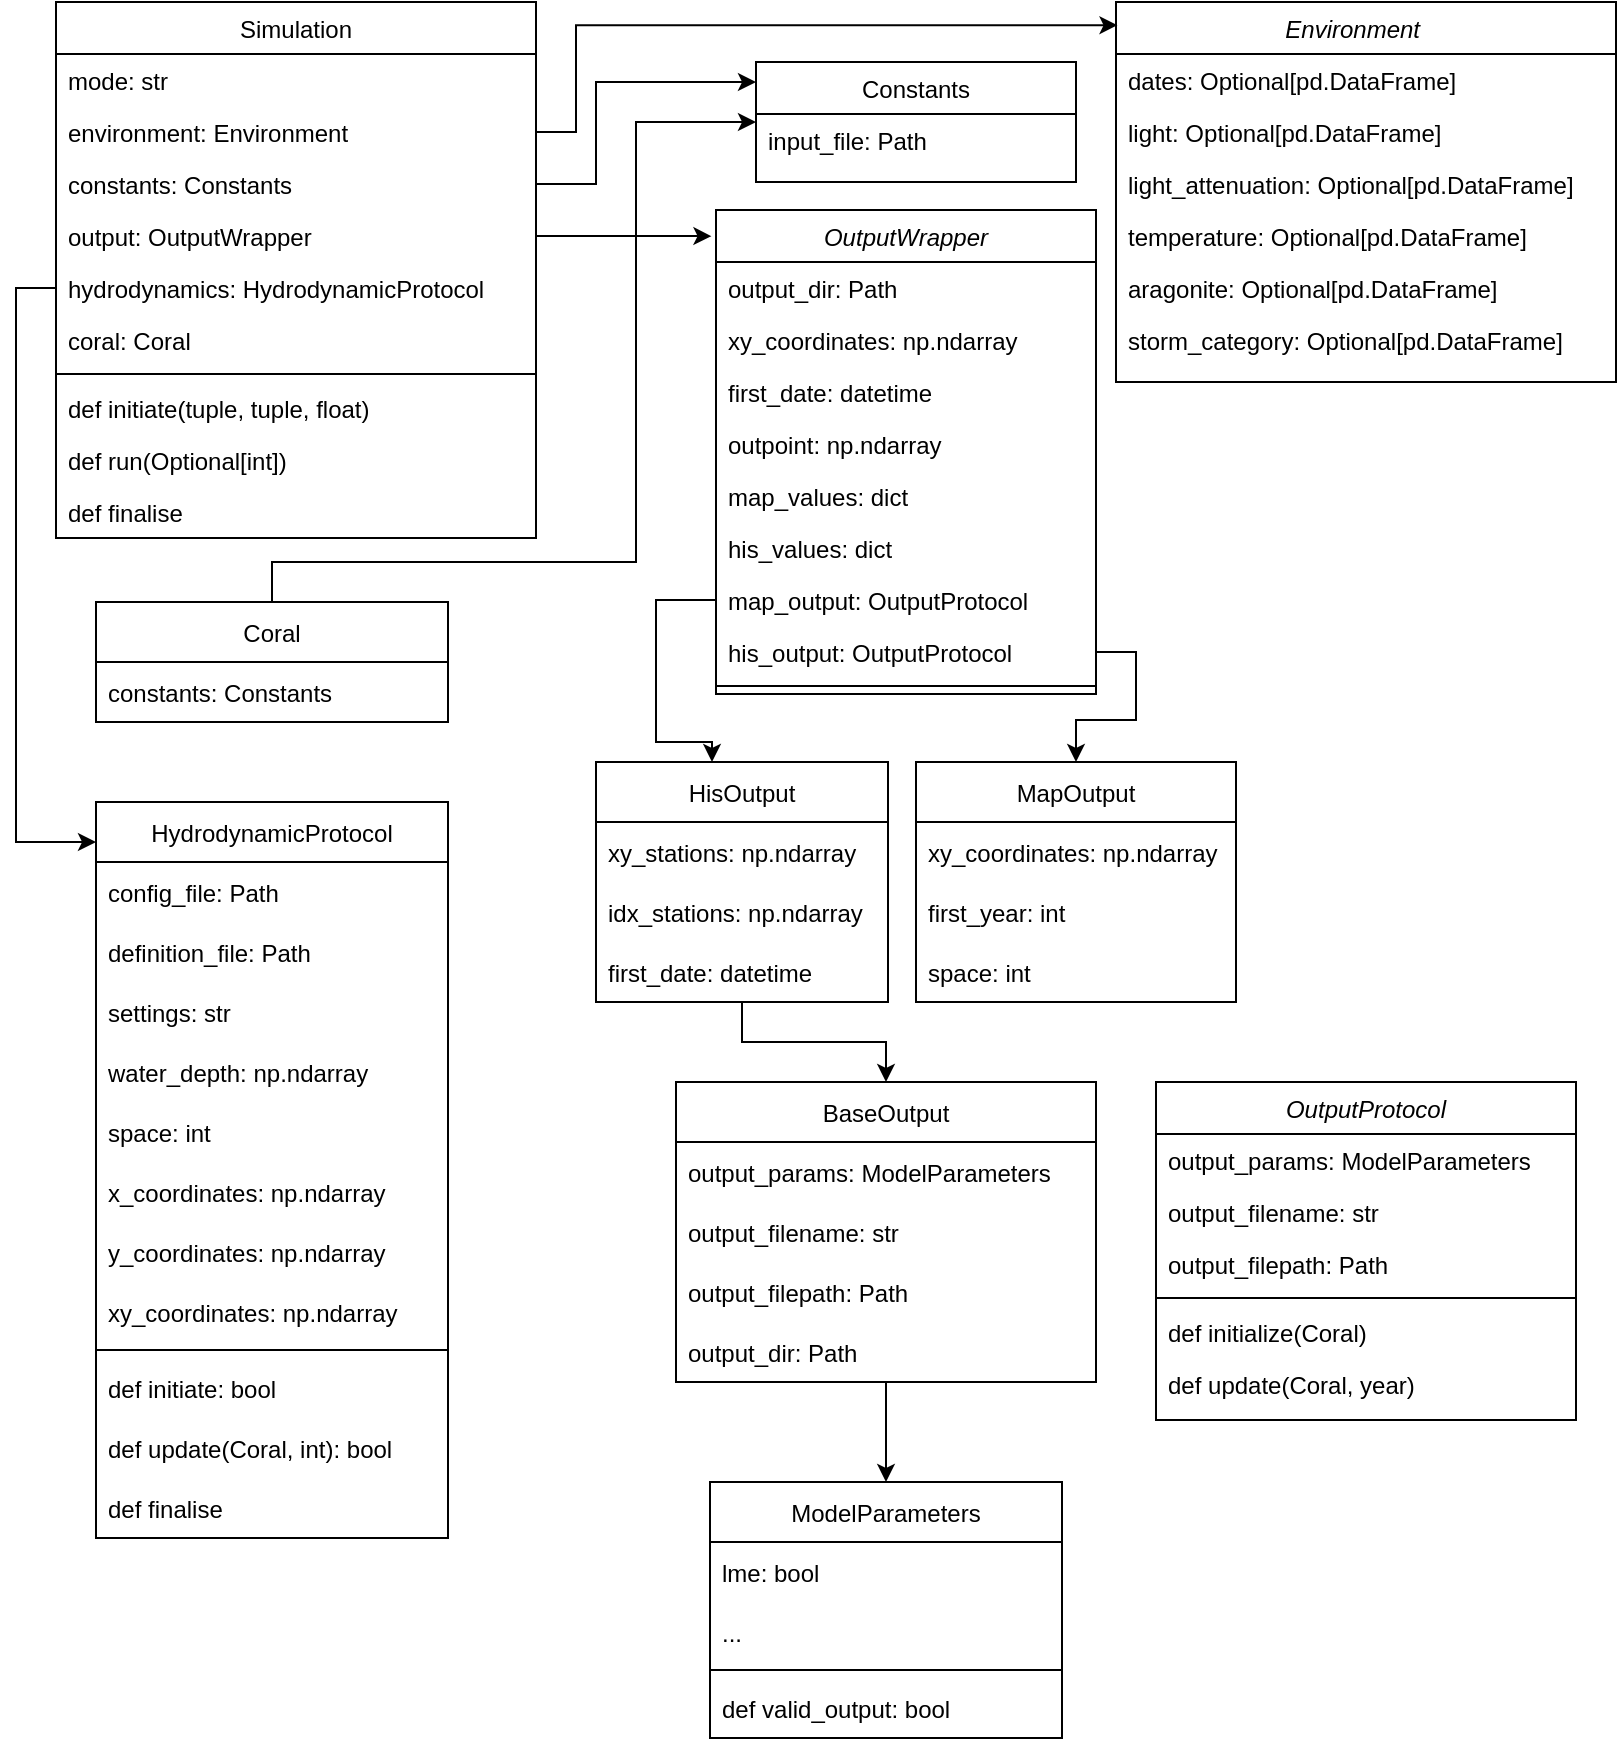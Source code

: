 <mxfile version="15.7.3" type="device"><diagram id="C5RBs43oDa-KdzZeNtuy" name="Page-1"><mxGraphModel dx="831" dy="896" grid="1" gridSize="10" guides="1" tooltips="1" connect="1" arrows="1" fold="1" page="1" pageScale="1" pageWidth="827" pageHeight="1169" math="0" shadow="0"><root><mxCell id="WIyWlLk6GJQsqaUBKTNV-0"/><mxCell id="WIyWlLk6GJQsqaUBKTNV-1" parent="WIyWlLk6GJQsqaUBKTNV-0"/><mxCell id="zkfFHV4jXpPFQw0GAbJ--0" value="Environment    " style="swimlane;fontStyle=2;align=center;verticalAlign=top;childLayout=stackLayout;horizontal=1;startSize=26;horizontalStack=0;resizeParent=1;resizeLast=0;collapsible=1;marginBottom=0;rounded=0;shadow=0;strokeWidth=1;" parent="WIyWlLk6GJQsqaUBKTNV-1" vertex="1"><mxGeometry x="560" y="20" width="250" height="190" as="geometry"><mxRectangle x="230" y="140" width="160" height="26" as="alternateBounds"/></mxGeometry></mxCell><mxCell id="zkfFHV4jXpPFQw0GAbJ--1" value="dates: Optional[pd.DataFrame]" style="text;align=left;verticalAlign=top;spacingLeft=4;spacingRight=4;overflow=hidden;rotatable=0;points=[[0,0.5],[1,0.5]];portConstraint=eastwest;" parent="zkfFHV4jXpPFQw0GAbJ--0" vertex="1"><mxGeometry y="26" width="250" height="26" as="geometry"/></mxCell><mxCell id="zkfFHV4jXpPFQw0GAbJ--2" value="light: Optional[pd.DataFrame]" style="text;align=left;verticalAlign=top;spacingLeft=4;spacingRight=4;overflow=hidden;rotatable=0;points=[[0,0.5],[1,0.5]];portConstraint=eastwest;rounded=0;shadow=0;html=0;" parent="zkfFHV4jXpPFQw0GAbJ--0" vertex="1"><mxGeometry y="52" width="250" height="26" as="geometry"/></mxCell><mxCell id="zkfFHV4jXpPFQw0GAbJ--3" value="light_attenuation: Optional[pd.DataFrame]" style="text;align=left;verticalAlign=top;spacingLeft=4;spacingRight=4;overflow=hidden;rotatable=0;points=[[0,0.5],[1,0.5]];portConstraint=eastwest;rounded=0;shadow=0;html=0;" parent="zkfFHV4jXpPFQw0GAbJ--0" vertex="1"><mxGeometry y="78" width="250" height="26" as="geometry"/></mxCell><mxCell id="yTYDMXVS_ggroeVSmX3R-1" value="temperature: Optional[pd.DataFrame]" style="text;align=left;verticalAlign=top;spacingLeft=4;spacingRight=4;overflow=hidden;rotatable=0;points=[[0,0.5],[1,0.5]];portConstraint=eastwest;" vertex="1" parent="zkfFHV4jXpPFQw0GAbJ--0"><mxGeometry y="104" width="250" height="26" as="geometry"/></mxCell><mxCell id="yTYDMXVS_ggroeVSmX3R-2" value="aragonite: Optional[pd.DataFrame]" style="text;align=left;verticalAlign=top;spacingLeft=4;spacingRight=4;overflow=hidden;rotatable=0;points=[[0,0.5],[1,0.5]];portConstraint=eastwest;" vertex="1" parent="zkfFHV4jXpPFQw0GAbJ--0"><mxGeometry y="130" width="250" height="26" as="geometry"/></mxCell><mxCell id="zkfFHV4jXpPFQw0GAbJ--5" value="storm_category: Optional[pd.DataFrame]" style="text;align=left;verticalAlign=top;spacingLeft=4;spacingRight=4;overflow=hidden;rotatable=0;points=[[0,0.5],[1,0.5]];portConstraint=eastwest;" parent="zkfFHV4jXpPFQw0GAbJ--0" vertex="1"><mxGeometry y="156" width="250" height="26" as="geometry"/></mxCell><mxCell id="zkfFHV4jXpPFQw0GAbJ--6" value="Constants" style="swimlane;fontStyle=0;align=center;verticalAlign=top;childLayout=stackLayout;horizontal=1;startSize=26;horizontalStack=0;resizeParent=1;resizeLast=0;collapsible=1;marginBottom=0;rounded=0;shadow=0;strokeWidth=1;" parent="WIyWlLk6GJQsqaUBKTNV-1" vertex="1"><mxGeometry x="380" y="50" width="160" height="60" as="geometry"><mxRectangle x="130" y="380" width="160" height="26" as="alternateBounds"/></mxGeometry></mxCell><mxCell id="zkfFHV4jXpPFQw0GAbJ--7" value="input_file: Path" style="text;align=left;verticalAlign=top;spacingLeft=4;spacingRight=4;overflow=hidden;rotatable=0;points=[[0,0.5],[1,0.5]];portConstraint=eastwest;" parent="zkfFHV4jXpPFQw0GAbJ--6" vertex="1"><mxGeometry y="26" width="160" height="26" as="geometry"/></mxCell><mxCell id="zkfFHV4jXpPFQw0GAbJ--17" value="Simulation" style="swimlane;fontStyle=0;align=center;verticalAlign=top;childLayout=stackLayout;horizontal=1;startSize=26;horizontalStack=0;resizeParent=1;resizeLast=0;collapsible=1;marginBottom=0;rounded=0;shadow=0;strokeWidth=1;" parent="WIyWlLk6GJQsqaUBKTNV-1" vertex="1"><mxGeometry x="30" y="20" width="240" height="268" as="geometry"><mxRectangle x="550" y="140" width="160" height="26" as="alternateBounds"/></mxGeometry></mxCell><mxCell id="zkfFHV4jXpPFQw0GAbJ--22" value="mode: str" style="text;align=left;verticalAlign=top;spacingLeft=4;spacingRight=4;overflow=hidden;rotatable=0;points=[[0,0.5],[1,0.5]];portConstraint=eastwest;rounded=0;shadow=0;html=0;" parent="zkfFHV4jXpPFQw0GAbJ--17" vertex="1"><mxGeometry y="26" width="240" height="26" as="geometry"/></mxCell><mxCell id="zkfFHV4jXpPFQw0GAbJ--18" value="environment: Environment" style="text;align=left;verticalAlign=top;spacingLeft=4;spacingRight=4;overflow=hidden;rotatable=0;points=[[0,0.5],[1,0.5]];portConstraint=eastwest;" parent="zkfFHV4jXpPFQw0GAbJ--17" vertex="1"><mxGeometry y="52" width="240" height="26" as="geometry"/></mxCell><mxCell id="zkfFHV4jXpPFQw0GAbJ--19" value="constants: Constants" style="text;align=left;verticalAlign=top;spacingLeft=4;spacingRight=4;overflow=hidden;rotatable=0;points=[[0,0.5],[1,0.5]];portConstraint=eastwest;rounded=0;shadow=0;html=0;" parent="zkfFHV4jXpPFQw0GAbJ--17" vertex="1"><mxGeometry y="78" width="240" height="26" as="geometry"/></mxCell><mxCell id="zkfFHV4jXpPFQw0GAbJ--20" value="output: OutputWrapper" style="text;align=left;verticalAlign=top;spacingLeft=4;spacingRight=4;overflow=hidden;rotatable=0;points=[[0,0.5],[1,0.5]];portConstraint=eastwest;rounded=0;shadow=0;html=0;" parent="zkfFHV4jXpPFQw0GAbJ--17" vertex="1"><mxGeometry y="104" width="240" height="26" as="geometry"/></mxCell><mxCell id="yTYDMXVS_ggroeVSmX3R-89" value="hydrodynamics: HydrodynamicProtocol" style="text;align=left;verticalAlign=top;spacingLeft=4;spacingRight=4;overflow=hidden;rotatable=0;points=[[0,0.5],[1,0.5]];portConstraint=eastwest;rounded=0;shadow=0;html=0;" vertex="1" parent="zkfFHV4jXpPFQw0GAbJ--17"><mxGeometry y="130" width="240" height="26" as="geometry"/></mxCell><mxCell id="yTYDMXVS_ggroeVSmX3R-85" value="coral: Coral" style="text;align=left;verticalAlign=top;spacingLeft=4;spacingRight=4;overflow=hidden;rotatable=0;points=[[0,0.5],[1,0.5]];portConstraint=eastwest;rounded=0;shadow=0;html=0;" vertex="1" parent="zkfFHV4jXpPFQw0GAbJ--17"><mxGeometry y="156" width="240" height="26" as="geometry"/></mxCell><mxCell id="yTYDMXVS_ggroeVSmX3R-88" value="" style="line;html=1;strokeWidth=1;align=left;verticalAlign=middle;spacingTop=-1;spacingLeft=3;spacingRight=3;rotatable=0;labelPosition=right;points=[];portConstraint=eastwest;" vertex="1" parent="zkfFHV4jXpPFQw0GAbJ--17"><mxGeometry y="182" width="240" height="8" as="geometry"/></mxCell><mxCell id="yTYDMXVS_ggroeVSmX3R-86" value="def initiate(tuple, tuple, float)" style="text;align=left;verticalAlign=top;spacingLeft=4;spacingRight=4;overflow=hidden;rotatable=0;points=[[0,0.5],[1,0.5]];portConstraint=eastwest;rounded=0;shadow=0;html=0;" vertex="1" parent="zkfFHV4jXpPFQw0GAbJ--17"><mxGeometry y="190" width="240" height="26" as="geometry"/></mxCell><mxCell id="yTYDMXVS_ggroeVSmX3R-87" value="def run(Optional[int])" style="text;align=left;verticalAlign=top;spacingLeft=4;spacingRight=4;overflow=hidden;rotatable=0;points=[[0,0.5],[1,0.5]];portConstraint=eastwest;rounded=0;shadow=0;html=0;" vertex="1" parent="zkfFHV4jXpPFQw0GAbJ--17"><mxGeometry y="216" width="240" height="26" as="geometry"/></mxCell><mxCell id="zkfFHV4jXpPFQw0GAbJ--21" value="def finalise" style="text;align=left;verticalAlign=top;spacingLeft=4;spacingRight=4;overflow=hidden;rotatable=0;points=[[0,0.5],[1,0.5]];portConstraint=eastwest;rounded=0;shadow=0;html=0;" parent="zkfFHV4jXpPFQw0GAbJ--17" vertex="1"><mxGeometry y="242" width="240" height="26" as="geometry"/></mxCell><mxCell id="yTYDMXVS_ggroeVSmX3R-5" style="edgeStyle=orthogonalEdgeStyle;rounded=0;orthogonalLoop=1;jettySize=auto;html=1;" edge="1" parent="WIyWlLk6GJQsqaUBKTNV-1" source="zkfFHV4jXpPFQw0GAbJ--19" target="zkfFHV4jXpPFQw0GAbJ--6"><mxGeometry relative="1" as="geometry"><Array as="points"><mxPoint x="300" y="111"/><mxPoint x="300" y="60"/></Array></mxGeometry></mxCell><mxCell id="yTYDMXVS_ggroeVSmX3R-6" value="OutputWrapper" style="swimlane;fontStyle=2;align=center;verticalAlign=top;childLayout=stackLayout;horizontal=1;startSize=26;horizontalStack=0;resizeParent=1;resizeLast=0;collapsible=1;marginBottom=0;rounded=0;shadow=0;strokeWidth=1;" vertex="1" parent="WIyWlLk6GJQsqaUBKTNV-1"><mxGeometry x="360" y="124" width="190" height="242" as="geometry"><mxRectangle x="230" y="140" width="160" height="26" as="alternateBounds"/></mxGeometry></mxCell><mxCell id="yTYDMXVS_ggroeVSmX3R-7" value="output_dir: Path" style="text;align=left;verticalAlign=top;spacingLeft=4;spacingRight=4;overflow=hidden;rotatable=0;points=[[0,0.5],[1,0.5]];portConstraint=eastwest;" vertex="1" parent="yTYDMXVS_ggroeVSmX3R-6"><mxGeometry y="26" width="190" height="26" as="geometry"/></mxCell><mxCell id="yTYDMXVS_ggroeVSmX3R-8" value="xy_coordinates: np.ndarray" style="text;align=left;verticalAlign=top;spacingLeft=4;spacingRight=4;overflow=hidden;rotatable=0;points=[[0,0.5],[1,0.5]];portConstraint=eastwest;rounded=0;shadow=0;html=0;" vertex="1" parent="yTYDMXVS_ggroeVSmX3R-6"><mxGeometry y="52" width="190" height="26" as="geometry"/></mxCell><mxCell id="yTYDMXVS_ggroeVSmX3R-9" value="first_date: datetime" style="text;align=left;verticalAlign=top;spacingLeft=4;spacingRight=4;overflow=hidden;rotatable=0;points=[[0,0.5],[1,0.5]];portConstraint=eastwest;rounded=0;shadow=0;html=0;" vertex="1" parent="yTYDMXVS_ggroeVSmX3R-6"><mxGeometry y="78" width="190" height="26" as="geometry"/></mxCell><mxCell id="yTYDMXVS_ggroeVSmX3R-10" value="outpoint: np.ndarray" style="text;align=left;verticalAlign=top;spacingLeft=4;spacingRight=4;overflow=hidden;rotatable=0;points=[[0,0.5],[1,0.5]];portConstraint=eastwest;" vertex="1" parent="yTYDMXVS_ggroeVSmX3R-6"><mxGeometry y="104" width="190" height="26" as="geometry"/></mxCell><mxCell id="yTYDMXVS_ggroeVSmX3R-11" value="map_values: dict" style="text;align=left;verticalAlign=top;spacingLeft=4;spacingRight=4;overflow=hidden;rotatable=0;points=[[0,0.5],[1,0.5]];portConstraint=eastwest;" vertex="1" parent="yTYDMXVS_ggroeVSmX3R-6"><mxGeometry y="130" width="190" height="26" as="geometry"/></mxCell><mxCell id="yTYDMXVS_ggroeVSmX3R-12" value="his_values: dict" style="text;align=left;verticalAlign=top;spacingLeft=4;spacingRight=4;overflow=hidden;rotatable=0;points=[[0,0.5],[1,0.5]];portConstraint=eastwest;" vertex="1" parent="yTYDMXVS_ggroeVSmX3R-6"><mxGeometry y="156" width="190" height="26" as="geometry"/></mxCell><mxCell id="yTYDMXVS_ggroeVSmX3R-14" value="map_output: OutputProtocol" style="text;align=left;verticalAlign=top;spacingLeft=4;spacingRight=4;overflow=hidden;rotatable=0;points=[[0,0.5],[1,0.5]];portConstraint=eastwest;" vertex="1" parent="yTYDMXVS_ggroeVSmX3R-6"><mxGeometry y="182" width="190" height="26" as="geometry"/></mxCell><mxCell id="yTYDMXVS_ggroeVSmX3R-15" value="his_output: OutputProtocol" style="text;align=left;verticalAlign=top;spacingLeft=4;spacingRight=4;overflow=hidden;rotatable=0;points=[[0,0.5],[1,0.5]];portConstraint=eastwest;" vertex="1" parent="yTYDMXVS_ggroeVSmX3R-6"><mxGeometry y="208" width="190" height="26" as="geometry"/></mxCell><mxCell id="yTYDMXVS_ggroeVSmX3R-13" value="" style="line;html=1;strokeWidth=1;align=left;verticalAlign=middle;spacingTop=-1;spacingLeft=3;spacingRight=3;rotatable=0;labelPosition=right;points=[];portConstraint=eastwest;" vertex="1" parent="yTYDMXVS_ggroeVSmX3R-6"><mxGeometry y="234" width="190" height="8" as="geometry"/></mxCell><mxCell id="yTYDMXVS_ggroeVSmX3R-17" value="OutputProtocol" style="swimlane;fontStyle=2;align=center;verticalAlign=top;childLayout=stackLayout;horizontal=1;startSize=26;horizontalStack=0;resizeParent=1;resizeLast=0;collapsible=1;marginBottom=0;rounded=0;shadow=0;strokeWidth=1;" vertex="1" parent="WIyWlLk6GJQsqaUBKTNV-1"><mxGeometry x="580" y="560" width="210" height="169" as="geometry"><mxRectangle x="230" y="140" width="160" height="26" as="alternateBounds"/></mxGeometry></mxCell><mxCell id="yTYDMXVS_ggroeVSmX3R-18" value="output_params: ModelParameters" style="text;align=left;verticalAlign=top;spacingLeft=4;spacingRight=4;overflow=hidden;rotatable=0;points=[[0,0.5],[1,0.5]];portConstraint=eastwest;" vertex="1" parent="yTYDMXVS_ggroeVSmX3R-17"><mxGeometry y="26" width="210" height="26" as="geometry"/></mxCell><mxCell id="yTYDMXVS_ggroeVSmX3R-19" value="output_filename: str" style="text;align=left;verticalAlign=top;spacingLeft=4;spacingRight=4;overflow=hidden;rotatable=0;points=[[0,0.5],[1,0.5]];portConstraint=eastwest;rounded=0;shadow=0;html=0;" vertex="1" parent="yTYDMXVS_ggroeVSmX3R-17"><mxGeometry y="52" width="210" height="26" as="geometry"/></mxCell><mxCell id="yTYDMXVS_ggroeVSmX3R-20" value="output_filepath: Path" style="text;align=left;verticalAlign=top;spacingLeft=4;spacingRight=4;overflow=hidden;rotatable=0;points=[[0,0.5],[1,0.5]];portConstraint=eastwest;rounded=0;shadow=0;html=0;" vertex="1" parent="yTYDMXVS_ggroeVSmX3R-17"><mxGeometry y="78" width="210" height="26" as="geometry"/></mxCell><mxCell id="yTYDMXVS_ggroeVSmX3R-24" value="" style="line;html=1;strokeWidth=1;align=left;verticalAlign=middle;spacingTop=-1;spacingLeft=3;spacingRight=3;rotatable=0;labelPosition=right;points=[];portConstraint=eastwest;" vertex="1" parent="yTYDMXVS_ggroeVSmX3R-17"><mxGeometry y="104" width="210" height="8" as="geometry"/></mxCell><mxCell id="yTYDMXVS_ggroeVSmX3R-21" value="def initialize(Coral)" style="text;align=left;verticalAlign=top;spacingLeft=4;spacingRight=4;overflow=hidden;rotatable=0;points=[[0,0.5],[1,0.5]];portConstraint=eastwest;" vertex="1" parent="yTYDMXVS_ggroeVSmX3R-17"><mxGeometry y="112" width="210" height="26" as="geometry"/></mxCell><mxCell id="yTYDMXVS_ggroeVSmX3R-22" value="def update(Coral, year)" style="text;align=left;verticalAlign=top;spacingLeft=4;spacingRight=4;overflow=hidden;rotatable=0;points=[[0,0.5],[1,0.5]];portConstraint=eastwest;" vertex="1" parent="yTYDMXVS_ggroeVSmX3R-17"><mxGeometry y="138" width="210" height="26" as="geometry"/></mxCell><mxCell id="yTYDMXVS_ggroeVSmX3R-56" value="" style="edgeStyle=orthogonalEdgeStyle;rounded=0;orthogonalLoop=1;jettySize=auto;html=1;" edge="1" parent="WIyWlLk6GJQsqaUBKTNV-1" source="yTYDMXVS_ggroeVSmX3R-27" target="yTYDMXVS_ggroeVSmX3R-52"><mxGeometry relative="1" as="geometry"/></mxCell><mxCell id="yTYDMXVS_ggroeVSmX3R-27" value="HisOutput" style="swimlane;fontStyle=0;childLayout=stackLayout;horizontal=1;startSize=30;horizontalStack=0;resizeParent=1;resizeParentMax=0;resizeLast=0;collapsible=1;marginBottom=0;" vertex="1" parent="WIyWlLk6GJQsqaUBKTNV-1"><mxGeometry x="300" y="400" width="146" height="120" as="geometry"/></mxCell><mxCell id="yTYDMXVS_ggroeVSmX3R-28" value="xy_stations: np.ndarray" style="text;strokeColor=none;fillColor=none;align=left;verticalAlign=middle;spacingLeft=4;spacingRight=4;overflow=hidden;points=[[0,0.5],[1,0.5]];portConstraint=eastwest;rotatable=0;" vertex="1" parent="yTYDMXVS_ggroeVSmX3R-27"><mxGeometry y="30" width="146" height="30" as="geometry"/></mxCell><mxCell id="yTYDMXVS_ggroeVSmX3R-29" value="idx_stations: np.ndarray" style="text;strokeColor=none;fillColor=none;align=left;verticalAlign=middle;spacingLeft=4;spacingRight=4;overflow=hidden;points=[[0,0.5],[1,0.5]];portConstraint=eastwest;rotatable=0;" vertex="1" parent="yTYDMXVS_ggroeVSmX3R-27"><mxGeometry y="60" width="146" height="30" as="geometry"/></mxCell><mxCell id="yTYDMXVS_ggroeVSmX3R-30" value="first_date: datetime" style="text;strokeColor=none;fillColor=none;align=left;verticalAlign=middle;spacingLeft=4;spacingRight=4;overflow=hidden;points=[[0,0.5],[1,0.5]];portConstraint=eastwest;rotatable=0;" vertex="1" parent="yTYDMXVS_ggroeVSmX3R-27"><mxGeometry y="90" width="146" height="30" as="geometry"/></mxCell><mxCell id="yTYDMXVS_ggroeVSmX3R-31" style="edgeStyle=orthogonalEdgeStyle;rounded=0;orthogonalLoop=1;jettySize=auto;html=1;exitX=0;exitY=0.5;exitDx=0;exitDy=0;" edge="1" parent="WIyWlLk6GJQsqaUBKTNV-1" source="yTYDMXVS_ggroeVSmX3R-14" target="yTYDMXVS_ggroeVSmX3R-27"><mxGeometry relative="1" as="geometry"><Array as="points"><mxPoint x="330" y="319"/><mxPoint x="330" y="390"/><mxPoint x="358" y="390"/></Array></mxGeometry></mxCell><mxCell id="yTYDMXVS_ggroeVSmX3R-33" value="MapOutput" style="swimlane;fontStyle=0;childLayout=stackLayout;horizontal=1;startSize=30;horizontalStack=0;resizeParent=1;resizeParentMax=0;resizeLast=0;collapsible=1;marginBottom=0;" vertex="1" parent="WIyWlLk6GJQsqaUBKTNV-1"><mxGeometry x="460" y="400" width="160" height="120" as="geometry"/></mxCell><mxCell id="yTYDMXVS_ggroeVSmX3R-34" value="xy_coordinates: np.ndarray" style="text;strokeColor=none;fillColor=none;align=left;verticalAlign=middle;spacingLeft=4;spacingRight=4;overflow=hidden;points=[[0,0.5],[1,0.5]];portConstraint=eastwest;rotatable=0;" vertex="1" parent="yTYDMXVS_ggroeVSmX3R-33"><mxGeometry y="30" width="160" height="30" as="geometry"/></mxCell><mxCell id="yTYDMXVS_ggroeVSmX3R-35" value="first_year: int" style="text;strokeColor=none;fillColor=none;align=left;verticalAlign=middle;spacingLeft=4;spacingRight=4;overflow=hidden;points=[[0,0.5],[1,0.5]];portConstraint=eastwest;rotatable=0;" vertex="1" parent="yTYDMXVS_ggroeVSmX3R-33"><mxGeometry y="60" width="160" height="30" as="geometry"/></mxCell><mxCell id="yTYDMXVS_ggroeVSmX3R-36" value="space: int" style="text;strokeColor=none;fillColor=none;align=left;verticalAlign=middle;spacingLeft=4;spacingRight=4;overflow=hidden;points=[[0,0.5],[1,0.5]];portConstraint=eastwest;rotatable=0;" vertex="1" parent="yTYDMXVS_ggroeVSmX3R-33"><mxGeometry y="90" width="160" height="30" as="geometry"/></mxCell><mxCell id="yTYDMXVS_ggroeVSmX3R-47" style="edgeStyle=orthogonalEdgeStyle;rounded=0;orthogonalLoop=1;jettySize=auto;html=1;entryX=0.003;entryY=0.061;entryDx=0;entryDy=0;entryPerimeter=0;" edge="1" parent="WIyWlLk6GJQsqaUBKTNV-1" source="zkfFHV4jXpPFQw0GAbJ--18" target="zkfFHV4jXpPFQw0GAbJ--0"><mxGeometry relative="1" as="geometry"><Array as="points"><mxPoint x="290" y="85"/><mxPoint x="290" y="32"/></Array></mxGeometry></mxCell><mxCell id="yTYDMXVS_ggroeVSmX3R-48" style="edgeStyle=orthogonalEdgeStyle;rounded=0;orthogonalLoop=1;jettySize=auto;html=1;entryX=-0.012;entryY=0.054;entryDx=0;entryDy=0;entryPerimeter=0;" edge="1" parent="WIyWlLk6GJQsqaUBKTNV-1" source="zkfFHV4jXpPFQw0GAbJ--20" target="yTYDMXVS_ggroeVSmX3R-6"><mxGeometry relative="1" as="geometry"/></mxCell><mxCell id="yTYDMXVS_ggroeVSmX3R-51" style="edgeStyle=orthogonalEdgeStyle;rounded=0;orthogonalLoop=1;jettySize=auto;html=1;" edge="1" parent="WIyWlLk6GJQsqaUBKTNV-1" source="yTYDMXVS_ggroeVSmX3R-15" target="yTYDMXVS_ggroeVSmX3R-33"><mxGeometry relative="1" as="geometry"/></mxCell><mxCell id="yTYDMXVS_ggroeVSmX3R-52" value="BaseOutput" style="swimlane;fontStyle=0;childLayout=stackLayout;horizontal=1;startSize=30;horizontalStack=0;resizeParent=1;resizeParentMax=0;resizeLast=0;collapsible=1;marginBottom=0;" vertex="1" parent="WIyWlLk6GJQsqaUBKTNV-1"><mxGeometry x="340" y="560" width="210" height="150" as="geometry"/></mxCell><mxCell id="yTYDMXVS_ggroeVSmX3R-55" value="output_params: ModelParameters" style="text;strokeColor=none;fillColor=none;align=left;verticalAlign=middle;spacingLeft=4;spacingRight=4;overflow=hidden;points=[[0,0.5],[1,0.5]];portConstraint=eastwest;rotatable=0;" vertex="1" parent="yTYDMXVS_ggroeVSmX3R-52"><mxGeometry y="30" width="210" height="30" as="geometry"/></mxCell><mxCell id="yTYDMXVS_ggroeVSmX3R-54" value="output_filename: str" style="text;strokeColor=none;fillColor=none;align=left;verticalAlign=middle;spacingLeft=4;spacingRight=4;overflow=hidden;points=[[0,0.5],[1,0.5]];portConstraint=eastwest;rotatable=0;" vertex="1" parent="yTYDMXVS_ggroeVSmX3R-52"><mxGeometry y="60" width="210" height="30" as="geometry"/></mxCell><mxCell id="yTYDMXVS_ggroeVSmX3R-98" value="output_filepath: Path" style="text;strokeColor=none;fillColor=none;align=left;verticalAlign=middle;spacingLeft=4;spacingRight=4;overflow=hidden;points=[[0,0.5],[1,0.5]];portConstraint=eastwest;rotatable=0;" vertex="1" parent="yTYDMXVS_ggroeVSmX3R-52"><mxGeometry y="90" width="210" height="30" as="geometry"/></mxCell><mxCell id="yTYDMXVS_ggroeVSmX3R-53" value="output_dir: Path" style="text;strokeColor=none;fillColor=none;align=left;verticalAlign=middle;spacingLeft=4;spacingRight=4;overflow=hidden;points=[[0,0.5],[1,0.5]];portConstraint=eastwest;rotatable=0;" vertex="1" parent="yTYDMXVS_ggroeVSmX3R-52"><mxGeometry y="120" width="210" height="30" as="geometry"/></mxCell><mxCell id="yTYDMXVS_ggroeVSmX3R-62" value="ModelParameters" style="swimlane;fontStyle=0;childLayout=stackLayout;horizontal=1;startSize=30;horizontalStack=0;resizeParent=1;resizeParentMax=0;resizeLast=0;collapsible=1;marginBottom=0;" vertex="1" parent="WIyWlLk6GJQsqaUBKTNV-1"><mxGeometry x="357" y="760" width="176" height="128" as="geometry"/></mxCell><mxCell id="yTYDMXVS_ggroeVSmX3R-64" value="lme: bool" style="text;strokeColor=none;fillColor=none;align=left;verticalAlign=middle;spacingLeft=4;spacingRight=4;overflow=hidden;points=[[0,0.5],[1,0.5]];portConstraint=eastwest;rotatable=0;" vertex="1" parent="yTYDMXVS_ggroeVSmX3R-62"><mxGeometry y="30" width="176" height="30" as="geometry"/></mxCell><mxCell id="yTYDMXVS_ggroeVSmX3R-65" value="..." style="text;strokeColor=none;fillColor=none;align=left;verticalAlign=middle;spacingLeft=4;spacingRight=4;overflow=hidden;points=[[0,0.5],[1,0.5]];portConstraint=eastwest;rotatable=0;" vertex="1" parent="yTYDMXVS_ggroeVSmX3R-62"><mxGeometry y="60" width="176" height="30" as="geometry"/></mxCell><mxCell id="yTYDMXVS_ggroeVSmX3R-67" value="" style="line;html=1;strokeWidth=1;align=left;verticalAlign=middle;spacingTop=-1;spacingLeft=3;spacingRight=3;rotatable=0;labelPosition=right;points=[];portConstraint=eastwest;" vertex="1" parent="yTYDMXVS_ggroeVSmX3R-62"><mxGeometry y="90" width="176" height="8" as="geometry"/></mxCell><mxCell id="yTYDMXVS_ggroeVSmX3R-66" value="def valid_output: bool" style="text;strokeColor=none;fillColor=none;align=left;verticalAlign=middle;spacingLeft=4;spacingRight=4;overflow=hidden;points=[[0,0.5],[1,0.5]];portConstraint=eastwest;rotatable=0;" vertex="1" parent="yTYDMXVS_ggroeVSmX3R-62"><mxGeometry y="98" width="176" height="30" as="geometry"/></mxCell><mxCell id="yTYDMXVS_ggroeVSmX3R-70" value="HydrodynamicProtocol" style="swimlane;fontStyle=0;childLayout=stackLayout;horizontal=1;startSize=30;horizontalStack=0;resizeParent=1;resizeParentMax=0;resizeLast=0;collapsible=1;marginBottom=0;" vertex="1" parent="WIyWlLk6GJQsqaUBKTNV-1"><mxGeometry x="50" y="420" width="176" height="368" as="geometry"/></mxCell><mxCell id="yTYDMXVS_ggroeVSmX3R-71" value="config_file: Path" style="text;strokeColor=none;fillColor=none;align=left;verticalAlign=middle;spacingLeft=4;spacingRight=4;overflow=hidden;points=[[0,0.5],[1,0.5]];portConstraint=eastwest;rotatable=0;" vertex="1" parent="yTYDMXVS_ggroeVSmX3R-70"><mxGeometry y="30" width="176" height="30" as="geometry"/></mxCell><mxCell id="yTYDMXVS_ggroeVSmX3R-77" value="definition_file: Path" style="text;strokeColor=none;fillColor=none;align=left;verticalAlign=middle;spacingLeft=4;spacingRight=4;overflow=hidden;points=[[0,0.5],[1,0.5]];portConstraint=eastwest;rotatable=0;" vertex="1" parent="yTYDMXVS_ggroeVSmX3R-70"><mxGeometry y="60" width="176" height="30" as="geometry"/></mxCell><mxCell id="yTYDMXVS_ggroeVSmX3R-78" value="settings: str" style="text;strokeColor=none;fillColor=none;align=left;verticalAlign=middle;spacingLeft=4;spacingRight=4;overflow=hidden;points=[[0,0.5],[1,0.5]];portConstraint=eastwest;rotatable=0;" vertex="1" parent="yTYDMXVS_ggroeVSmX3R-70"><mxGeometry y="90" width="176" height="30" as="geometry"/></mxCell><mxCell id="yTYDMXVS_ggroeVSmX3R-79" value="water_depth: np.ndarray" style="text;strokeColor=none;fillColor=none;align=left;verticalAlign=middle;spacingLeft=4;spacingRight=4;overflow=hidden;points=[[0,0.5],[1,0.5]];portConstraint=eastwest;rotatable=0;" vertex="1" parent="yTYDMXVS_ggroeVSmX3R-70"><mxGeometry y="120" width="176" height="30" as="geometry"/></mxCell><mxCell id="yTYDMXVS_ggroeVSmX3R-80" value="space: int" style="text;strokeColor=none;fillColor=none;align=left;verticalAlign=middle;spacingLeft=4;spacingRight=4;overflow=hidden;points=[[0,0.5],[1,0.5]];portConstraint=eastwest;rotatable=0;" vertex="1" parent="yTYDMXVS_ggroeVSmX3R-70"><mxGeometry y="150" width="176" height="30" as="geometry"/></mxCell><mxCell id="yTYDMXVS_ggroeVSmX3R-81" value="x_coordinates: np.ndarray" style="text;strokeColor=none;fillColor=none;align=left;verticalAlign=middle;spacingLeft=4;spacingRight=4;overflow=hidden;points=[[0,0.5],[1,0.5]];portConstraint=eastwest;rotatable=0;" vertex="1" parent="yTYDMXVS_ggroeVSmX3R-70"><mxGeometry y="180" width="176" height="30" as="geometry"/></mxCell><mxCell id="yTYDMXVS_ggroeVSmX3R-82" value="y_coordinates: np.ndarray" style="text;strokeColor=none;fillColor=none;align=left;verticalAlign=middle;spacingLeft=4;spacingRight=4;overflow=hidden;points=[[0,0.5],[1,0.5]];portConstraint=eastwest;rotatable=0;" vertex="1" parent="yTYDMXVS_ggroeVSmX3R-70"><mxGeometry y="210" width="176" height="30" as="geometry"/></mxCell><mxCell id="yTYDMXVS_ggroeVSmX3R-72" value="xy_coordinates: np.ndarray" style="text;strokeColor=none;fillColor=none;align=left;verticalAlign=middle;spacingLeft=4;spacingRight=4;overflow=hidden;points=[[0,0.5],[1,0.5]];portConstraint=eastwest;rotatable=0;" vertex="1" parent="yTYDMXVS_ggroeVSmX3R-70"><mxGeometry y="240" width="176" height="30" as="geometry"/></mxCell><mxCell id="yTYDMXVS_ggroeVSmX3R-73" value="" style="line;html=1;strokeWidth=1;align=left;verticalAlign=middle;spacingTop=-1;spacingLeft=3;spacingRight=3;rotatable=0;labelPosition=right;points=[];portConstraint=eastwest;" vertex="1" parent="yTYDMXVS_ggroeVSmX3R-70"><mxGeometry y="270" width="176" height="8" as="geometry"/></mxCell><mxCell id="yTYDMXVS_ggroeVSmX3R-83" value="def initiate: bool" style="text;strokeColor=none;fillColor=none;align=left;verticalAlign=middle;spacingLeft=4;spacingRight=4;overflow=hidden;points=[[0,0.5],[1,0.5]];portConstraint=eastwest;rotatable=0;" vertex="1" parent="yTYDMXVS_ggroeVSmX3R-70"><mxGeometry y="278" width="176" height="30" as="geometry"/></mxCell><mxCell id="yTYDMXVS_ggroeVSmX3R-84" value="def update(Coral, int): bool" style="text;strokeColor=none;fillColor=none;align=left;verticalAlign=middle;spacingLeft=4;spacingRight=4;overflow=hidden;points=[[0,0.5],[1,0.5]];portConstraint=eastwest;rotatable=0;" vertex="1" parent="yTYDMXVS_ggroeVSmX3R-70"><mxGeometry y="308" width="176" height="30" as="geometry"/></mxCell><mxCell id="yTYDMXVS_ggroeVSmX3R-74" value="def finalise" style="text;strokeColor=none;fillColor=none;align=left;verticalAlign=middle;spacingLeft=4;spacingRight=4;overflow=hidden;points=[[0,0.5],[1,0.5]];portConstraint=eastwest;rotatable=0;" vertex="1" parent="yTYDMXVS_ggroeVSmX3R-70"><mxGeometry y="338" width="176" height="30" as="geometry"/></mxCell><mxCell id="yTYDMXVS_ggroeVSmX3R-90" style="edgeStyle=orthogonalEdgeStyle;rounded=0;orthogonalLoop=1;jettySize=auto;html=1;" edge="1" parent="WIyWlLk6GJQsqaUBKTNV-1" source="yTYDMXVS_ggroeVSmX3R-89" target="yTYDMXVS_ggroeVSmX3R-70"><mxGeometry relative="1" as="geometry"><Array as="points"><mxPoint x="10" y="163"/><mxPoint x="10" y="440"/></Array></mxGeometry></mxCell><mxCell id="yTYDMXVS_ggroeVSmX3R-91" value="Coral" style="swimlane;fontStyle=0;childLayout=stackLayout;horizontal=1;startSize=30;horizontalStack=0;resizeParent=1;resizeParentMax=0;resizeLast=0;collapsible=1;marginBottom=0;" vertex="1" parent="WIyWlLk6GJQsqaUBKTNV-1"><mxGeometry x="50" y="320" width="176" height="60" as="geometry"/></mxCell><mxCell id="yTYDMXVS_ggroeVSmX3R-94" value="constants: Constants" style="text;strokeColor=none;fillColor=none;align=left;verticalAlign=middle;spacingLeft=4;spacingRight=4;overflow=hidden;points=[[0,0.5],[1,0.5]];portConstraint=eastwest;rotatable=0;" vertex="1" parent="yTYDMXVS_ggroeVSmX3R-91"><mxGeometry y="30" width="176" height="30" as="geometry"/></mxCell><mxCell id="yTYDMXVS_ggroeVSmX3R-95" style="edgeStyle=orthogonalEdgeStyle;rounded=0;orthogonalLoop=1;jettySize=auto;html=1;exitX=0.5;exitY=0;exitDx=0;exitDy=0;" edge="1" parent="WIyWlLk6GJQsqaUBKTNV-1" source="yTYDMXVS_ggroeVSmX3R-91" target="zkfFHV4jXpPFQw0GAbJ--6"><mxGeometry relative="1" as="geometry"><Array as="points"><mxPoint x="138" y="300"/><mxPoint x="320" y="300"/><mxPoint x="320" y="80"/></Array></mxGeometry></mxCell><mxCell id="yTYDMXVS_ggroeVSmX3R-99" value="" style="endArrow=classic;html=1;rounded=0;entryX=0.5;entryY=0;entryDx=0;entryDy=0;" edge="1" parent="WIyWlLk6GJQsqaUBKTNV-1" source="yTYDMXVS_ggroeVSmX3R-52" target="yTYDMXVS_ggroeVSmX3R-62"><mxGeometry width="50" height="50" relative="1" as="geometry"><mxPoint x="380" y="610" as="sourcePoint"/><mxPoint x="430" y="560" as="targetPoint"/></mxGeometry></mxCell></root></mxGraphModel></diagram></mxfile>